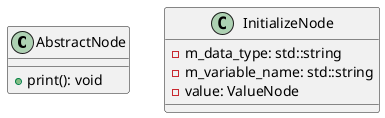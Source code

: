 @startuml

class AbstractNode {
    + print(): void
}

class InitializeNode {
    - m_data_type: std::string
    - m_variable_name: std::string
    - value: ValueNode
}

@enduml
